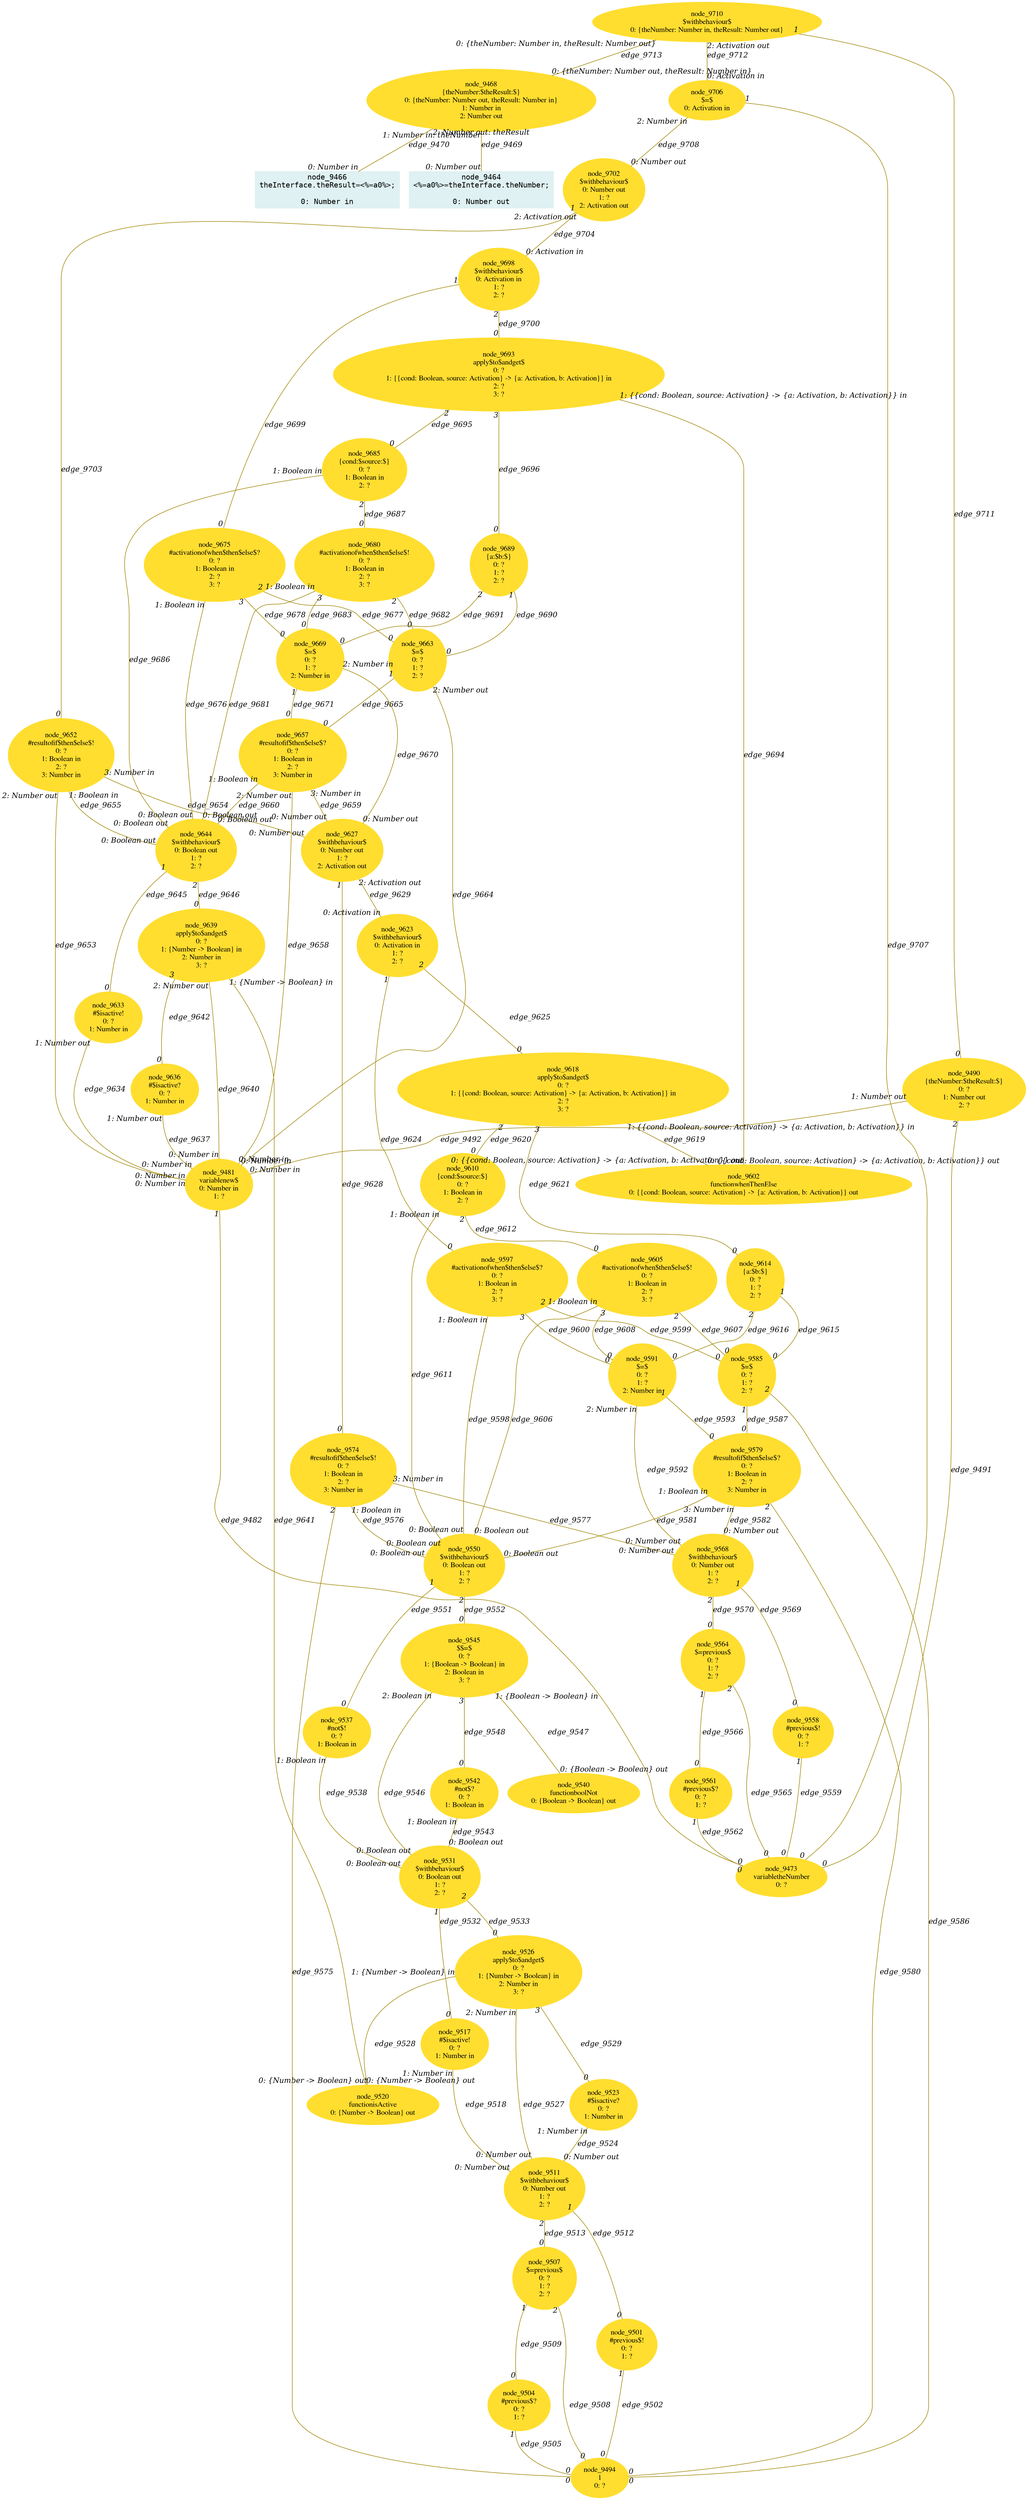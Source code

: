 digraph g{node_9464 [shape="box", style="filled", color="#dff1f2", fontname="Courier", label="node_9464
<%=a0%>=theInterface.theNumber;

0: Number out" ]
node_9466 [shape="box", style="filled", color="#dff1f2", fontname="Courier", label="node_9466
theInterface.theResult=<%=a0%>;

0: Number in" ]
node_9468 [shape="ellipse", style="filled", color="#ffde2f", fontname="Times", label="node_9468
{theNumber:$theResult:$}
0: {theNumber: Number out, theResult: Number in}
1: Number in
2: Number out" ]
node_9473 [shape="ellipse", style="filled", color="#ffde2f", fontname="Times", label="node_9473
variabletheNumber
0: ?" ]
node_9481 [shape="ellipse", style="filled", color="#ffde2f", fontname="Times", label="node_9481
variablenew$
0: Number in
1: ?" ]
node_9490 [shape="ellipse", style="filled", color="#ffde2f", fontname="Times", label="node_9490
{theNumber:$theResult:$}
0: ?
1: Number out
2: ?" ]
node_9494 [shape="ellipse", style="filled", color="#ffde2f", fontname="Times", label="node_9494
1
0: ?" ]
node_9501 [shape="ellipse", style="filled", color="#ffde2f", fontname="Times", label="node_9501
#previous$!
0: ?
1: ?" ]
node_9504 [shape="ellipse", style="filled", color="#ffde2f", fontname="Times", label="node_9504
#previous$?
0: ?
1: ?" ]
node_9507 [shape="ellipse", style="filled", color="#ffde2f", fontname="Times", label="node_9507
$=previous$
0: ?
1: ?
2: ?" ]
node_9511 [shape="ellipse", style="filled", color="#ffde2f", fontname="Times", label="node_9511
$withbehaviour$
0: Number out
1: ?
2: ?" ]
node_9517 [shape="ellipse", style="filled", color="#ffde2f", fontname="Times", label="node_9517
#$isactive!
0: ?
1: Number in" ]
node_9520 [shape="ellipse", style="filled", color="#ffde2f", fontname="Times", label="node_9520
functionisActive
0: {Number -> Boolean} out" ]
node_9523 [shape="ellipse", style="filled", color="#ffde2f", fontname="Times", label="node_9523
#$isactive?
0: ?
1: Number in" ]
node_9526 [shape="ellipse", style="filled", color="#ffde2f", fontname="Times", label="node_9526
apply$to$andget$
0: ?
1: {Number -> Boolean} in
2: Number in
3: ?" ]
node_9531 [shape="ellipse", style="filled", color="#ffde2f", fontname="Times", label="node_9531
$withbehaviour$
0: Boolean out
1: ?
2: ?" ]
node_9537 [shape="ellipse", style="filled", color="#ffde2f", fontname="Times", label="node_9537
#not$!
0: ?
1: Boolean in" ]
node_9540 [shape="ellipse", style="filled", color="#ffde2f", fontname="Times", label="node_9540
functionboolNot
0: {Boolean -> Boolean} out" ]
node_9542 [shape="ellipse", style="filled", color="#ffde2f", fontname="Times", label="node_9542
#not$?
0: ?
1: Boolean in" ]
node_9545 [shape="ellipse", style="filled", color="#ffde2f", fontname="Times", label="node_9545
$$=$
0: ?
1: {Boolean -> Boolean} in
2: Boolean in
3: ?" ]
node_9550 [shape="ellipse", style="filled", color="#ffde2f", fontname="Times", label="node_9550
$withbehaviour$
0: Boolean out
1: ?
2: ?" ]
node_9558 [shape="ellipse", style="filled", color="#ffde2f", fontname="Times", label="node_9558
#previous$!
0: ?
1: ?" ]
node_9561 [shape="ellipse", style="filled", color="#ffde2f", fontname="Times", label="node_9561
#previous$?
0: ?
1: ?" ]
node_9564 [shape="ellipse", style="filled", color="#ffde2f", fontname="Times", label="node_9564
$=previous$
0: ?
1: ?
2: ?" ]
node_9568 [shape="ellipse", style="filled", color="#ffde2f", fontname="Times", label="node_9568
$withbehaviour$
0: Number out
1: ?
2: ?" ]
node_9574 [shape="ellipse", style="filled", color="#ffde2f", fontname="Times", label="node_9574
#resultofif$then$else$!
0: ?
1: Boolean in
2: ?
3: Number in" ]
node_9579 [shape="ellipse", style="filled", color="#ffde2f", fontname="Times", label="node_9579
#resultofif$then$else$?
0: ?
1: Boolean in
2: ?
3: Number in" ]
node_9585 [shape="ellipse", style="filled", color="#ffde2f", fontname="Times", label="node_9585
$=$
0: ?
1: ?
2: ?" ]
node_9591 [shape="ellipse", style="filled", color="#ffde2f", fontname="Times", label="node_9591
$=$
0: ?
1: ?
2: Number in" ]
node_9597 [shape="ellipse", style="filled", color="#ffde2f", fontname="Times", label="node_9597
#activationofwhen$then$else$?
0: ?
1: Boolean in
2: ?
3: ?" ]
node_9602 [shape="ellipse", style="filled", color="#ffde2f", fontname="Times", label="node_9602
functionwhenThenElse
0: {{cond: Boolean, source: Activation} -> {a: Activation, b: Activation}} out" ]
node_9605 [shape="ellipse", style="filled", color="#ffde2f", fontname="Times", label="node_9605
#activationofwhen$then$else$!
0: ?
1: Boolean in
2: ?
3: ?" ]
node_9610 [shape="ellipse", style="filled", color="#ffde2f", fontname="Times", label="node_9610
{cond:$source:$}
0: ?
1: Boolean in
2: ?" ]
node_9614 [shape="ellipse", style="filled", color="#ffde2f", fontname="Times", label="node_9614
{a:$b:$}
0: ?
1: ?
2: ?" ]
node_9618 [shape="ellipse", style="filled", color="#ffde2f", fontname="Times", label="node_9618
apply$to$andget$
0: ?
1: {{cond: Boolean, source: Activation} -> {a: Activation, b: Activation}} in
2: ?
3: ?" ]
node_9623 [shape="ellipse", style="filled", color="#ffde2f", fontname="Times", label="node_9623
$withbehaviour$
0: Activation in
1: ?
2: ?" ]
node_9627 [shape="ellipse", style="filled", color="#ffde2f", fontname="Times", label="node_9627
$withbehaviour$
0: Number out
1: ?
2: Activation out" ]
node_9633 [shape="ellipse", style="filled", color="#ffde2f", fontname="Times", label="node_9633
#$isactive!
0: ?
1: Number in" ]
node_9636 [shape="ellipse", style="filled", color="#ffde2f", fontname="Times", label="node_9636
#$isactive?
0: ?
1: Number in" ]
node_9639 [shape="ellipse", style="filled", color="#ffde2f", fontname="Times", label="node_9639
apply$to$andget$
0: ?
1: {Number -> Boolean} in
2: Number in
3: ?" ]
node_9644 [shape="ellipse", style="filled", color="#ffde2f", fontname="Times", label="node_9644
$withbehaviour$
0: Boolean out
1: ?
2: ?" ]
node_9652 [shape="ellipse", style="filled", color="#ffde2f", fontname="Times", label="node_9652
#resultofif$then$else$!
0: ?
1: Boolean in
2: ?
3: Number in" ]
node_9657 [shape="ellipse", style="filled", color="#ffde2f", fontname="Times", label="node_9657
#resultofif$then$else$?
0: ?
1: Boolean in
2: ?
3: Number in" ]
node_9663 [shape="ellipse", style="filled", color="#ffde2f", fontname="Times", label="node_9663
$=$
0: ?
1: ?
2: ?" ]
node_9669 [shape="ellipse", style="filled", color="#ffde2f", fontname="Times", label="node_9669
$=$
0: ?
1: ?
2: Number in" ]
node_9675 [shape="ellipse", style="filled", color="#ffde2f", fontname="Times", label="node_9675
#activationofwhen$then$else$?
0: ?
1: Boolean in
2: ?
3: ?" ]
node_9680 [shape="ellipse", style="filled", color="#ffde2f", fontname="Times", label="node_9680
#activationofwhen$then$else$!
0: ?
1: Boolean in
2: ?
3: ?" ]
node_9685 [shape="ellipse", style="filled", color="#ffde2f", fontname="Times", label="node_9685
{cond:$source:$}
0: ?
1: Boolean in
2: ?" ]
node_9689 [shape="ellipse", style="filled", color="#ffde2f", fontname="Times", label="node_9689
{a:$b:$}
0: ?
1: ?
2: ?" ]
node_9693 [shape="ellipse", style="filled", color="#ffde2f", fontname="Times", label="node_9693
apply$to$andget$
0: ?
1: {{cond: Boolean, source: Activation} -> {a: Activation, b: Activation}} in
2: ?
3: ?" ]
node_9698 [shape="ellipse", style="filled", color="#ffde2f", fontname="Times", label="node_9698
$withbehaviour$
0: Activation in
1: ?
2: ?" ]
node_9702 [shape="ellipse", style="filled", color="#ffde2f", fontname="Times", label="node_9702
$withbehaviour$
0: Number out
1: ?
2: Activation out" ]
node_9706 [shape="ellipse", style="filled", color="#ffde2f", fontname="Times", label="node_9706
$=$
0: Activation in" ]
node_9710 [shape="ellipse", style="filled", color="#ffde2f", fontname="Times", label="node_9710
$withbehaviour$
0: {theNumber: Number in, theResult: Number out}" ]
node_9468 -> node_9464 [dir=none, arrowHead=none, fontname="Times-Italic", arrowsize=1, color="#9d8400", label="edge_9469",  headlabel="0: Number out", taillabel="1: Number in: theNumber" ]
node_9468 -> node_9466 [dir=none, arrowHead=none, fontname="Times-Italic", arrowsize=1, color="#9d8400", label="edge_9470",  headlabel="0: Number in", taillabel="2: Number out: theResult" ]
node_9481 -> node_9473 [dir=none, arrowHead=none, fontname="Times-Italic", arrowsize=1, color="#9d8400", label="edge_9482",  headlabel="0", taillabel="1" ]
node_9490 -> node_9473 [dir=none, arrowHead=none, fontname="Times-Italic", arrowsize=1, color="#9d8400", label="edge_9491",  headlabel="0", taillabel="2" ]
node_9490 -> node_9481 [dir=none, arrowHead=none, fontname="Times-Italic", arrowsize=1, color="#9d8400", label="edge_9492",  headlabel="0: Number in", taillabel="1: Number out" ]
node_9501 -> node_9494 [dir=none, arrowHead=none, fontname="Times-Italic", arrowsize=1, color="#9d8400", label="edge_9502",  headlabel="0", taillabel="1" ]
node_9504 -> node_9494 [dir=none, arrowHead=none, fontname="Times-Italic", arrowsize=1, color="#9d8400", label="edge_9505",  headlabel="0", taillabel="1" ]
node_9507 -> node_9494 [dir=none, arrowHead=none, fontname="Times-Italic", arrowsize=1, color="#9d8400", label="edge_9508",  headlabel="0", taillabel="2" ]
node_9507 -> node_9504 [dir=none, arrowHead=none, fontname="Times-Italic", arrowsize=1, color="#9d8400", label="edge_9509",  headlabel="0", taillabel="1" ]
node_9511 -> node_9501 [dir=none, arrowHead=none, fontname="Times-Italic", arrowsize=1, color="#9d8400", label="edge_9512",  headlabel="0", taillabel="1" ]
node_9511 -> node_9507 [dir=none, arrowHead=none, fontname="Times-Italic", arrowsize=1, color="#9d8400", label="edge_9513",  headlabel="0", taillabel="2" ]
node_9517 -> node_9511 [dir=none, arrowHead=none, fontname="Times-Italic", arrowsize=1, color="#9d8400", label="edge_9518",  headlabel="0: Number out", taillabel="1: Number in" ]
node_9523 -> node_9511 [dir=none, arrowHead=none, fontname="Times-Italic", arrowsize=1, color="#9d8400", label="edge_9524",  headlabel="0: Number out", taillabel="1: Number in" ]
node_9526 -> node_9511 [dir=none, arrowHead=none, fontname="Times-Italic", arrowsize=1, color="#9d8400", label="edge_9527",  headlabel="0: Number out", taillabel="2: Number in" ]
node_9526 -> node_9520 [dir=none, arrowHead=none, fontname="Times-Italic", arrowsize=1, color="#9d8400", label="edge_9528",  headlabel="0: {Number -> Boolean} out", taillabel="1: {Number -> Boolean} in" ]
node_9526 -> node_9523 [dir=none, arrowHead=none, fontname="Times-Italic", arrowsize=1, color="#9d8400", label="edge_9529",  headlabel="0", taillabel="3" ]
node_9531 -> node_9517 [dir=none, arrowHead=none, fontname="Times-Italic", arrowsize=1, color="#9d8400", label="edge_9532",  headlabel="0", taillabel="1" ]
node_9531 -> node_9526 [dir=none, arrowHead=none, fontname="Times-Italic", arrowsize=1, color="#9d8400", label="edge_9533",  headlabel="0", taillabel="2" ]
node_9537 -> node_9531 [dir=none, arrowHead=none, fontname="Times-Italic", arrowsize=1, color="#9d8400", label="edge_9538",  headlabel="0: Boolean out", taillabel="1: Boolean in" ]
node_9542 -> node_9531 [dir=none, arrowHead=none, fontname="Times-Italic", arrowsize=1, color="#9d8400", label="edge_9543",  headlabel="0: Boolean out", taillabel="1: Boolean in" ]
node_9545 -> node_9531 [dir=none, arrowHead=none, fontname="Times-Italic", arrowsize=1, color="#9d8400", label="edge_9546",  headlabel="0: Boolean out", taillabel="2: Boolean in" ]
node_9545 -> node_9540 [dir=none, arrowHead=none, fontname="Times-Italic", arrowsize=1, color="#9d8400", label="edge_9547",  headlabel="0: {Boolean -> Boolean} out", taillabel="1: {Boolean -> Boolean} in" ]
node_9545 -> node_9542 [dir=none, arrowHead=none, fontname="Times-Italic", arrowsize=1, color="#9d8400", label="edge_9548",  headlabel="0", taillabel="3" ]
node_9550 -> node_9537 [dir=none, arrowHead=none, fontname="Times-Italic", arrowsize=1, color="#9d8400", label="edge_9551",  headlabel="0", taillabel="1" ]
node_9550 -> node_9545 [dir=none, arrowHead=none, fontname="Times-Italic", arrowsize=1, color="#9d8400", label="edge_9552",  headlabel="0", taillabel="2" ]
node_9558 -> node_9473 [dir=none, arrowHead=none, fontname="Times-Italic", arrowsize=1, color="#9d8400", label="edge_9559",  headlabel="0", taillabel="1" ]
node_9561 -> node_9473 [dir=none, arrowHead=none, fontname="Times-Italic", arrowsize=1, color="#9d8400", label="edge_9562",  headlabel="0", taillabel="1" ]
node_9564 -> node_9473 [dir=none, arrowHead=none, fontname="Times-Italic", arrowsize=1, color="#9d8400", label="edge_9565",  headlabel="0", taillabel="2" ]
node_9564 -> node_9561 [dir=none, arrowHead=none, fontname="Times-Italic", arrowsize=1, color="#9d8400", label="edge_9566",  headlabel="0", taillabel="1" ]
node_9568 -> node_9558 [dir=none, arrowHead=none, fontname="Times-Italic", arrowsize=1, color="#9d8400", label="edge_9569",  headlabel="0", taillabel="1" ]
node_9568 -> node_9564 [dir=none, arrowHead=none, fontname="Times-Italic", arrowsize=1, color="#9d8400", label="edge_9570",  headlabel="0", taillabel="2" ]
node_9574 -> node_9494 [dir=none, arrowHead=none, fontname="Times-Italic", arrowsize=1, color="#9d8400", label="edge_9575",  headlabel="0", taillabel="2" ]
node_9574 -> node_9550 [dir=none, arrowHead=none, fontname="Times-Italic", arrowsize=1, color="#9d8400", label="edge_9576",  headlabel="0: Boolean out", taillabel="1: Boolean in" ]
node_9574 -> node_9568 [dir=none, arrowHead=none, fontname="Times-Italic", arrowsize=1, color="#9d8400", label="edge_9577",  headlabel="0: Number out", taillabel="3: Number in" ]
node_9579 -> node_9494 [dir=none, arrowHead=none, fontname="Times-Italic", arrowsize=1, color="#9d8400", label="edge_9580",  headlabel="0", taillabel="2" ]
node_9579 -> node_9550 [dir=none, arrowHead=none, fontname="Times-Italic", arrowsize=1, color="#9d8400", label="edge_9581",  headlabel="0: Boolean out", taillabel="1: Boolean in" ]
node_9579 -> node_9568 [dir=none, arrowHead=none, fontname="Times-Italic", arrowsize=1, color="#9d8400", label="edge_9582",  headlabel="0: Number out", taillabel="3: Number in" ]
node_9585 -> node_9494 [dir=none, arrowHead=none, fontname="Times-Italic", arrowsize=1, color="#9d8400", label="edge_9586",  headlabel="0", taillabel="2" ]
node_9585 -> node_9579 [dir=none, arrowHead=none, fontname="Times-Italic", arrowsize=1, color="#9d8400", label="edge_9587",  headlabel="0", taillabel="1" ]
node_9591 -> node_9568 [dir=none, arrowHead=none, fontname="Times-Italic", arrowsize=1, color="#9d8400", label="edge_9592",  headlabel="0: Number out", taillabel="2: Number in" ]
node_9591 -> node_9579 [dir=none, arrowHead=none, fontname="Times-Italic", arrowsize=1, color="#9d8400", label="edge_9593",  headlabel="0", taillabel="1" ]
node_9597 -> node_9550 [dir=none, arrowHead=none, fontname="Times-Italic", arrowsize=1, color="#9d8400", label="edge_9598",  headlabel="0: Boolean out", taillabel="1: Boolean in" ]
node_9597 -> node_9585 [dir=none, arrowHead=none, fontname="Times-Italic", arrowsize=1, color="#9d8400", label="edge_9599",  headlabel="0", taillabel="2" ]
node_9597 -> node_9591 [dir=none, arrowHead=none, fontname="Times-Italic", arrowsize=1, color="#9d8400", label="edge_9600",  headlabel="0", taillabel="3" ]
node_9605 -> node_9550 [dir=none, arrowHead=none, fontname="Times-Italic", arrowsize=1, color="#9d8400", label="edge_9606",  headlabel="0: Boolean out", taillabel="1: Boolean in" ]
node_9605 -> node_9585 [dir=none, arrowHead=none, fontname="Times-Italic", arrowsize=1, color="#9d8400", label="edge_9607",  headlabel="0", taillabel="2" ]
node_9605 -> node_9591 [dir=none, arrowHead=none, fontname="Times-Italic", arrowsize=1, color="#9d8400", label="edge_9608",  headlabel="0", taillabel="3" ]
node_9610 -> node_9550 [dir=none, arrowHead=none, fontname="Times-Italic", arrowsize=1, color="#9d8400", label="edge_9611",  headlabel="0: Boolean out", taillabel="1: Boolean in" ]
node_9610 -> node_9605 [dir=none, arrowHead=none, fontname="Times-Italic", arrowsize=1, color="#9d8400", label="edge_9612",  headlabel="0", taillabel="2" ]
node_9614 -> node_9585 [dir=none, arrowHead=none, fontname="Times-Italic", arrowsize=1, color="#9d8400", label="edge_9615",  headlabel="0", taillabel="1" ]
node_9614 -> node_9591 [dir=none, arrowHead=none, fontname="Times-Italic", arrowsize=1, color="#9d8400", label="edge_9616",  headlabel="0", taillabel="2" ]
node_9618 -> node_9602 [dir=none, arrowHead=none, fontname="Times-Italic", arrowsize=1, color="#9d8400", label="edge_9619",  headlabel="0: {{cond: Boolean, source: Activation} -> {a: Activation, b: Activation}} out", taillabel="1: {{cond: Boolean, source: Activation} -> {a: Activation, b: Activation}} in" ]
node_9618 -> node_9610 [dir=none, arrowHead=none, fontname="Times-Italic", arrowsize=1, color="#9d8400", label="edge_9620",  headlabel="0", taillabel="2" ]
node_9618 -> node_9614 [dir=none, arrowHead=none, fontname="Times-Italic", arrowsize=1, color="#9d8400", label="edge_9621",  headlabel="0", taillabel="3" ]
node_9623 -> node_9597 [dir=none, arrowHead=none, fontname="Times-Italic", arrowsize=1, color="#9d8400", label="edge_9624",  headlabel="0", taillabel="1" ]
node_9623 -> node_9618 [dir=none, arrowHead=none, fontname="Times-Italic", arrowsize=1, color="#9d8400", label="edge_9625",  headlabel="0", taillabel="2" ]
node_9627 -> node_9574 [dir=none, arrowHead=none, fontname="Times-Italic", arrowsize=1, color="#9d8400", label="edge_9628",  headlabel="0", taillabel="1" ]
node_9627 -> node_9623 [dir=none, arrowHead=none, fontname="Times-Italic", arrowsize=1, color="#9d8400", label="edge_9629",  headlabel="0: Activation in", taillabel="2: Activation out" ]
node_9633 -> node_9481 [dir=none, arrowHead=none, fontname="Times-Italic", arrowsize=1, color="#9d8400", label="edge_9634",  headlabel="0: Number in", taillabel="1: Number out" ]
node_9636 -> node_9481 [dir=none, arrowHead=none, fontname="Times-Italic", arrowsize=1, color="#9d8400", label="edge_9637",  headlabel="0: Number in", taillabel="1: Number out" ]
node_9639 -> node_9481 [dir=none, arrowHead=none, fontname="Times-Italic", arrowsize=1, color="#9d8400", label="edge_9640",  headlabel="0: Number in", taillabel="2: Number out" ]
node_9639 -> node_9520 [dir=none, arrowHead=none, fontname="Times-Italic", arrowsize=1, color="#9d8400", label="edge_9641",  headlabel="0: {Number -> Boolean} out", taillabel="1: {Number -> Boolean} in" ]
node_9639 -> node_9636 [dir=none, arrowHead=none, fontname="Times-Italic", arrowsize=1, color="#9d8400", label="edge_9642",  headlabel="0", taillabel="3" ]
node_9644 -> node_9633 [dir=none, arrowHead=none, fontname="Times-Italic", arrowsize=1, color="#9d8400", label="edge_9645",  headlabel="0", taillabel="1" ]
node_9644 -> node_9639 [dir=none, arrowHead=none, fontname="Times-Italic", arrowsize=1, color="#9d8400", label="edge_9646",  headlabel="0", taillabel="2" ]
node_9652 -> node_9481 [dir=none, arrowHead=none, fontname="Times-Italic", arrowsize=1, color="#9d8400", label="edge_9653",  headlabel="0: Number in", taillabel="2: Number out" ]
node_9652 -> node_9627 [dir=none, arrowHead=none, fontname="Times-Italic", arrowsize=1, color="#9d8400", label="edge_9654",  headlabel="0: Number out", taillabel="3: Number in" ]
node_9652 -> node_9644 [dir=none, arrowHead=none, fontname="Times-Italic", arrowsize=1, color="#9d8400", label="edge_9655",  headlabel="0: Boolean out", taillabel="1: Boolean in" ]
node_9657 -> node_9481 [dir=none, arrowHead=none, fontname="Times-Italic", arrowsize=1, color="#9d8400", label="edge_9658",  headlabel="0: Number in", taillabel="2: Number out" ]
node_9657 -> node_9627 [dir=none, arrowHead=none, fontname="Times-Italic", arrowsize=1, color="#9d8400", label="edge_9659",  headlabel="0: Number out", taillabel="3: Number in" ]
node_9657 -> node_9644 [dir=none, arrowHead=none, fontname="Times-Italic", arrowsize=1, color="#9d8400", label="edge_9660",  headlabel="0: Boolean out", taillabel="1: Boolean in" ]
node_9663 -> node_9481 [dir=none, arrowHead=none, fontname="Times-Italic", arrowsize=1, color="#9d8400", label="edge_9664",  headlabel="0: Number in", taillabel="2: Number out" ]
node_9663 -> node_9657 [dir=none, arrowHead=none, fontname="Times-Italic", arrowsize=1, color="#9d8400", label="edge_9665",  headlabel="0", taillabel="1" ]
node_9669 -> node_9627 [dir=none, arrowHead=none, fontname="Times-Italic", arrowsize=1, color="#9d8400", label="edge_9670",  headlabel="0: Number out", taillabel="2: Number in" ]
node_9669 -> node_9657 [dir=none, arrowHead=none, fontname="Times-Italic", arrowsize=1, color="#9d8400", label="edge_9671",  headlabel="0", taillabel="1" ]
node_9675 -> node_9644 [dir=none, arrowHead=none, fontname="Times-Italic", arrowsize=1, color="#9d8400", label="edge_9676",  headlabel="0: Boolean out", taillabel="1: Boolean in" ]
node_9675 -> node_9663 [dir=none, arrowHead=none, fontname="Times-Italic", arrowsize=1, color="#9d8400", label="edge_9677",  headlabel="0", taillabel="2" ]
node_9675 -> node_9669 [dir=none, arrowHead=none, fontname="Times-Italic", arrowsize=1, color="#9d8400", label="edge_9678",  headlabel="0", taillabel="3" ]
node_9680 -> node_9644 [dir=none, arrowHead=none, fontname="Times-Italic", arrowsize=1, color="#9d8400", label="edge_9681",  headlabel="0: Boolean out", taillabel="1: Boolean in" ]
node_9680 -> node_9663 [dir=none, arrowHead=none, fontname="Times-Italic", arrowsize=1, color="#9d8400", label="edge_9682",  headlabel="0", taillabel="2" ]
node_9680 -> node_9669 [dir=none, arrowHead=none, fontname="Times-Italic", arrowsize=1, color="#9d8400", label="edge_9683",  headlabel="0", taillabel="3" ]
node_9685 -> node_9644 [dir=none, arrowHead=none, fontname="Times-Italic", arrowsize=1, color="#9d8400", label="edge_9686",  headlabel="0: Boolean out", taillabel="1: Boolean in" ]
node_9685 -> node_9680 [dir=none, arrowHead=none, fontname="Times-Italic", arrowsize=1, color="#9d8400", label="edge_9687",  headlabel="0", taillabel="2" ]
node_9689 -> node_9663 [dir=none, arrowHead=none, fontname="Times-Italic", arrowsize=1, color="#9d8400", label="edge_9690",  headlabel="0", taillabel="1" ]
node_9689 -> node_9669 [dir=none, arrowHead=none, fontname="Times-Italic", arrowsize=1, color="#9d8400", label="edge_9691",  headlabel="0", taillabel="2" ]
node_9693 -> node_9602 [dir=none, arrowHead=none, fontname="Times-Italic", arrowsize=1, color="#9d8400", label="edge_9694",  headlabel="0: {{cond: Boolean, source: Activation} -> {a: Activation, b: Activation}} out", taillabel="1: {{cond: Boolean, source: Activation} -> {a: Activation, b: Activation}} in" ]
node_9693 -> node_9685 [dir=none, arrowHead=none, fontname="Times-Italic", arrowsize=1, color="#9d8400", label="edge_9695",  headlabel="0", taillabel="2" ]
node_9693 -> node_9689 [dir=none, arrowHead=none, fontname="Times-Italic", arrowsize=1, color="#9d8400", label="edge_9696",  headlabel="0", taillabel="3" ]
node_9698 -> node_9675 [dir=none, arrowHead=none, fontname="Times-Italic", arrowsize=1, color="#9d8400", label="edge_9699",  headlabel="0", taillabel="1" ]
node_9698 -> node_9693 [dir=none, arrowHead=none, fontname="Times-Italic", arrowsize=1, color="#9d8400", label="edge_9700",  headlabel="0", taillabel="2" ]
node_9702 -> node_9652 [dir=none, arrowHead=none, fontname="Times-Italic", arrowsize=1, color="#9d8400", label="edge_9703",  headlabel="0", taillabel="1" ]
node_9702 -> node_9698 [dir=none, arrowHead=none, fontname="Times-Italic", arrowsize=1, color="#9d8400", label="edge_9704",  headlabel="0: Activation in", taillabel="2: Activation out" ]
node_9706 -> node_9473 [dir=none, arrowHead=none, fontname="Times-Italic", arrowsize=1, color="#9d8400", label="edge_9707",  headlabel="0", taillabel="1" ]
node_9706 -> node_9702 [dir=none, arrowHead=none, fontname="Times-Italic", arrowsize=1, color="#9d8400", label="edge_9708",  headlabel="0: Number out", taillabel="2: Number in" ]
node_9710 -> node_9490 [dir=none, arrowHead=none, fontname="Times-Italic", arrowsize=1, color="#9d8400", label="edge_9711",  headlabel="0", taillabel="1" ]
node_9710 -> node_9706 [dir=none, arrowHead=none, fontname="Times-Italic", arrowsize=1, color="#9d8400", label="edge_9712",  headlabel="0: Activation in", taillabel="2: Activation out" ]
node_9710 -> node_9468 [dir=none, arrowHead=none, fontname="Times-Italic", arrowsize=1, color="#9d8400", label="edge_9713",  headlabel="0: {theNumber: Number out, theResult: Number in}", taillabel="0: {theNumber: Number in, theResult: Number out}" ]
}